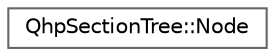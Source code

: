 digraph "Graphical Class Hierarchy"
{
 // INTERACTIVE_SVG=YES
 // LATEX_PDF_SIZE
  bgcolor="transparent";
  edge [fontname=Helvetica,fontsize=10,labelfontname=Helvetica,labelfontsize=10];
  node [fontname=Helvetica,fontsize=10,shape=box,height=0.2,width=0.4];
  rankdir="LR";
  Node0 [label="QhpSectionTree::Node",height=0.2,width=0.4,color="grey40", fillcolor="white", style="filled",URL="$dd/d74/struct_qhp_section_tree_1_1_node.html",tooltip=" "];
}
